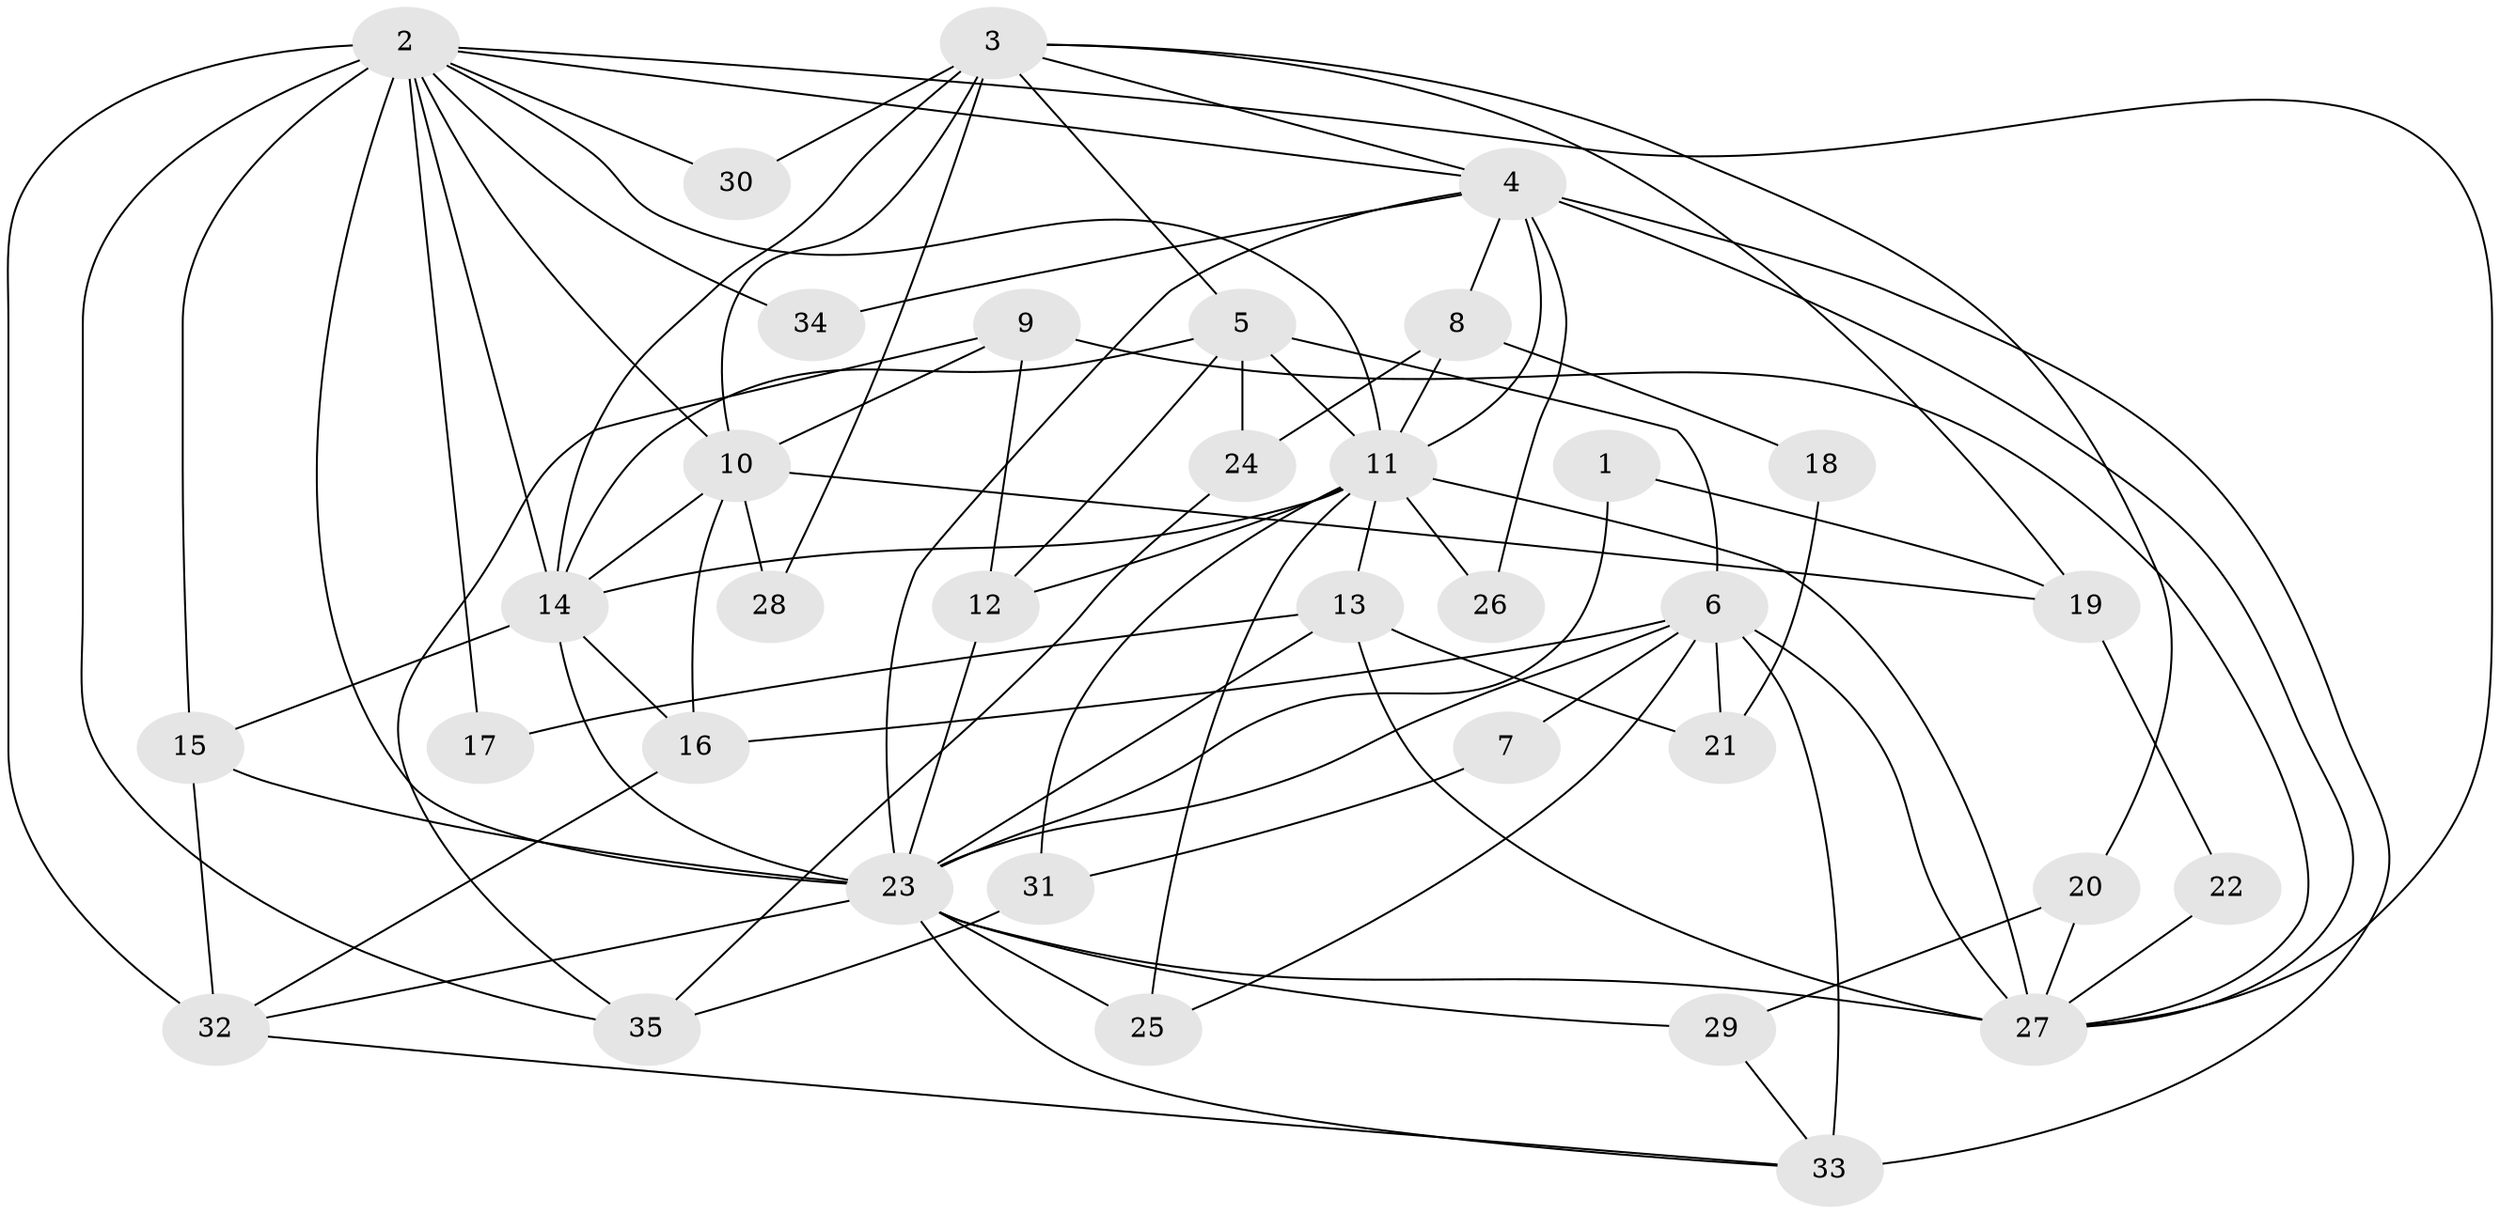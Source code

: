 // original degree distribution, {2: 0.18571428571428572, 4: 0.24285714285714285, 7: 0.05714285714285714, 5: 0.14285714285714285, 6: 0.14285714285714285, 3: 0.22857142857142856}
// Generated by graph-tools (version 1.1) at 2025/51/03/04/25 22:51:02]
// undirected, 35 vertices, 85 edges
graph export_dot {
  node [color=gray90,style=filled];
  1;
  2;
  3;
  4;
  5;
  6;
  7;
  8;
  9;
  10;
  11;
  12;
  13;
  14;
  15;
  16;
  17;
  18;
  19;
  20;
  21;
  22;
  23;
  24;
  25;
  26;
  27;
  28;
  29;
  30;
  31;
  32;
  33;
  34;
  35;
  1 -- 19 [weight=1.0];
  1 -- 23 [weight=1.0];
  2 -- 4 [weight=1.0];
  2 -- 10 [weight=1.0];
  2 -- 11 [weight=1.0];
  2 -- 14 [weight=2.0];
  2 -- 15 [weight=1.0];
  2 -- 17 [weight=1.0];
  2 -- 23 [weight=2.0];
  2 -- 27 [weight=2.0];
  2 -- 30 [weight=1.0];
  2 -- 32 [weight=2.0];
  2 -- 34 [weight=1.0];
  2 -- 35 [weight=1.0];
  3 -- 4 [weight=1.0];
  3 -- 5 [weight=1.0];
  3 -- 10 [weight=1.0];
  3 -- 14 [weight=2.0];
  3 -- 19 [weight=1.0];
  3 -- 20 [weight=1.0];
  3 -- 28 [weight=1.0];
  3 -- 30 [weight=1.0];
  4 -- 8 [weight=1.0];
  4 -- 11 [weight=1.0];
  4 -- 23 [weight=1.0];
  4 -- 26 [weight=1.0];
  4 -- 27 [weight=1.0];
  4 -- 33 [weight=2.0];
  4 -- 34 [weight=1.0];
  5 -- 6 [weight=1.0];
  5 -- 11 [weight=2.0];
  5 -- 12 [weight=2.0];
  5 -- 14 [weight=1.0];
  5 -- 24 [weight=1.0];
  6 -- 7 [weight=1.0];
  6 -- 16 [weight=1.0];
  6 -- 21 [weight=1.0];
  6 -- 23 [weight=1.0];
  6 -- 25 [weight=1.0];
  6 -- 27 [weight=1.0];
  6 -- 33 [weight=2.0];
  7 -- 31 [weight=1.0];
  8 -- 11 [weight=1.0];
  8 -- 18 [weight=1.0];
  8 -- 24 [weight=1.0];
  9 -- 10 [weight=1.0];
  9 -- 12 [weight=1.0];
  9 -- 27 [weight=1.0];
  9 -- 35 [weight=1.0];
  10 -- 14 [weight=1.0];
  10 -- 16 [weight=1.0];
  10 -- 19 [weight=1.0];
  10 -- 28 [weight=1.0];
  11 -- 12 [weight=2.0];
  11 -- 13 [weight=1.0];
  11 -- 14 [weight=1.0];
  11 -- 25 [weight=1.0];
  11 -- 26 [weight=1.0];
  11 -- 27 [weight=2.0];
  11 -- 31 [weight=1.0];
  12 -- 23 [weight=3.0];
  13 -- 17 [weight=1.0];
  13 -- 21 [weight=1.0];
  13 -- 23 [weight=1.0];
  13 -- 27 [weight=2.0];
  14 -- 15 [weight=1.0];
  14 -- 16 [weight=1.0];
  14 -- 23 [weight=3.0];
  15 -- 23 [weight=1.0];
  15 -- 32 [weight=1.0];
  16 -- 32 [weight=1.0];
  18 -- 21 [weight=1.0];
  19 -- 22 [weight=1.0];
  20 -- 27 [weight=1.0];
  20 -- 29 [weight=1.0];
  22 -- 27 [weight=1.0];
  23 -- 25 [weight=1.0];
  23 -- 27 [weight=1.0];
  23 -- 29 [weight=1.0];
  23 -- 32 [weight=1.0];
  23 -- 33 [weight=1.0];
  24 -- 35 [weight=1.0];
  29 -- 33 [weight=1.0];
  31 -- 35 [weight=1.0];
  32 -- 33 [weight=1.0];
}
